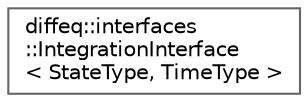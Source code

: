 digraph "Graphical Class Hierarchy"
{
 // LATEX_PDF_SIZE
  bgcolor="transparent";
  edge [fontname=Helvetica,fontsize=10,labelfontname=Helvetica,labelfontsize=10];
  node [fontname=Helvetica,fontsize=10,shape=box,height=0.2,width=0.4];
  rankdir="LR";
  Node0 [id="Node000000",label="diffeq::interfaces\l::IntegrationInterface\l\< StateType, TimeType \>",height=0.2,width=0.4,color="grey40", fillcolor="white", style="filled",URL="$classdiffeq_1_1interfaces_1_1_integration_interface.html",tooltip="General interface for ODE integration with real-time signal processing."];
}
